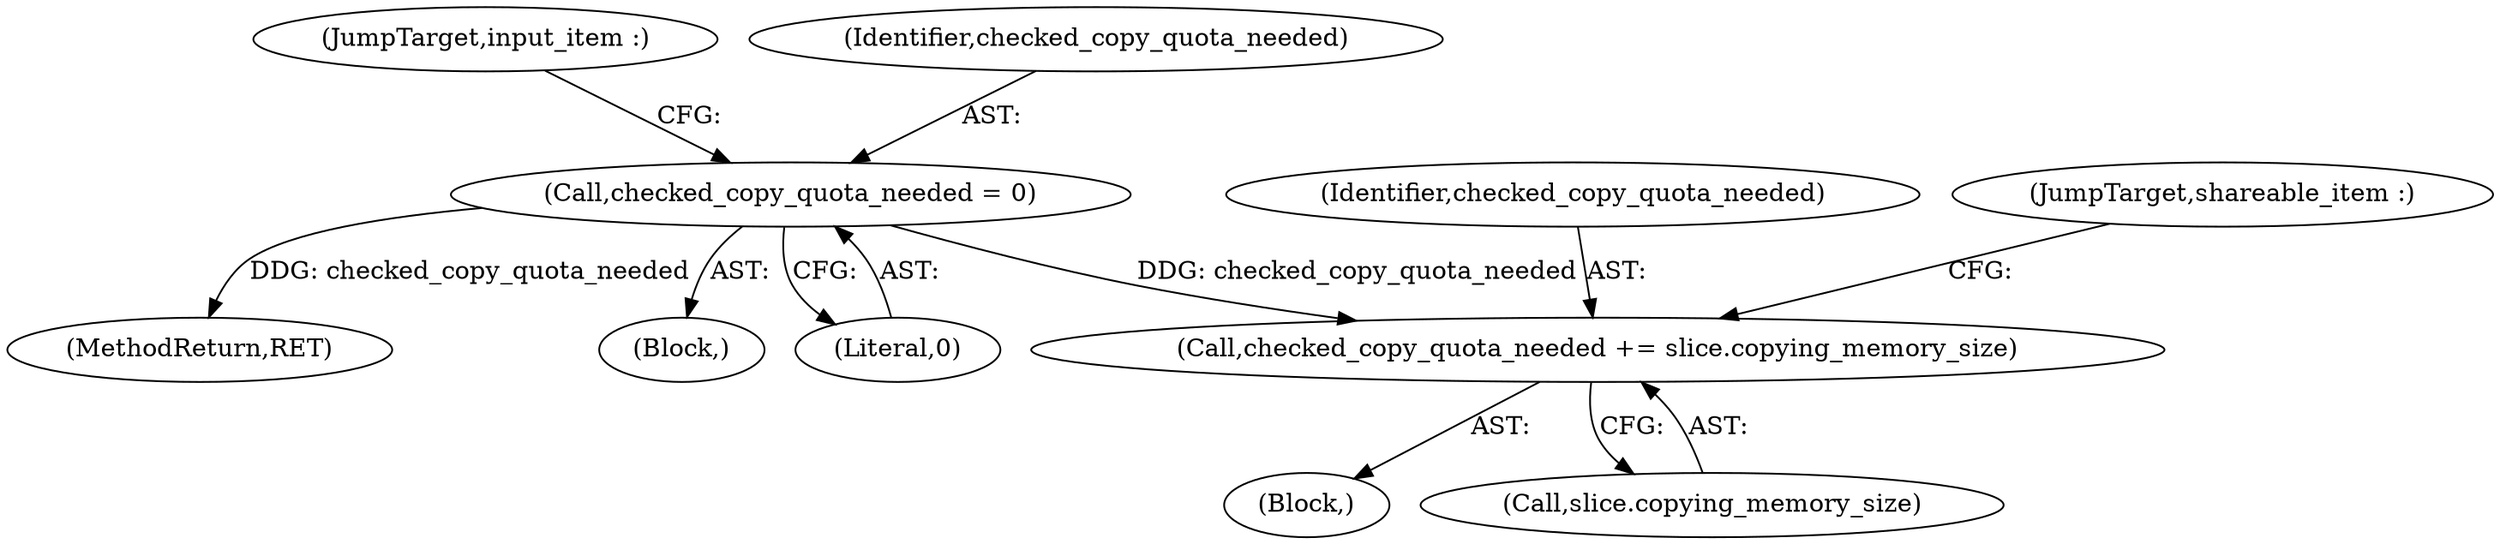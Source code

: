 digraph "0_Chrome_11bd4bc92f3fe704631e3e6ad1dd1a4351641f7c@API" {
"1000347" [label="(Call,checked_copy_quota_needed += slice.copying_memory_size)"];
"1000145" [label="(Call,checked_copy_quota_needed = 0)"];
"1000464" [label="(MethodReturn,RET)"];
"1000348" [label="(Identifier,checked_copy_quota_needed)"];
"1000211" [label="(Block,)"];
"1000148" [label="(JumpTarget,input_item :)"];
"1000104" [label="(Block,)"];
"1000347" [label="(Call,checked_copy_quota_needed += slice.copying_memory_size)"];
"1000349" [label="(Call,slice.copying_memory_size)"];
"1000147" [label="(Literal,0)"];
"1000352" [label="(JumpTarget,shareable_item :)"];
"1000145" [label="(Call,checked_copy_quota_needed = 0)"];
"1000146" [label="(Identifier,checked_copy_quota_needed)"];
"1000347" -> "1000211"  [label="AST: "];
"1000347" -> "1000349"  [label="CFG: "];
"1000348" -> "1000347"  [label="AST: "];
"1000349" -> "1000347"  [label="AST: "];
"1000352" -> "1000347"  [label="CFG: "];
"1000145" -> "1000347"  [label="DDG: checked_copy_quota_needed"];
"1000145" -> "1000104"  [label="AST: "];
"1000145" -> "1000147"  [label="CFG: "];
"1000146" -> "1000145"  [label="AST: "];
"1000147" -> "1000145"  [label="AST: "];
"1000148" -> "1000145"  [label="CFG: "];
"1000145" -> "1000464"  [label="DDG: checked_copy_quota_needed"];
}
